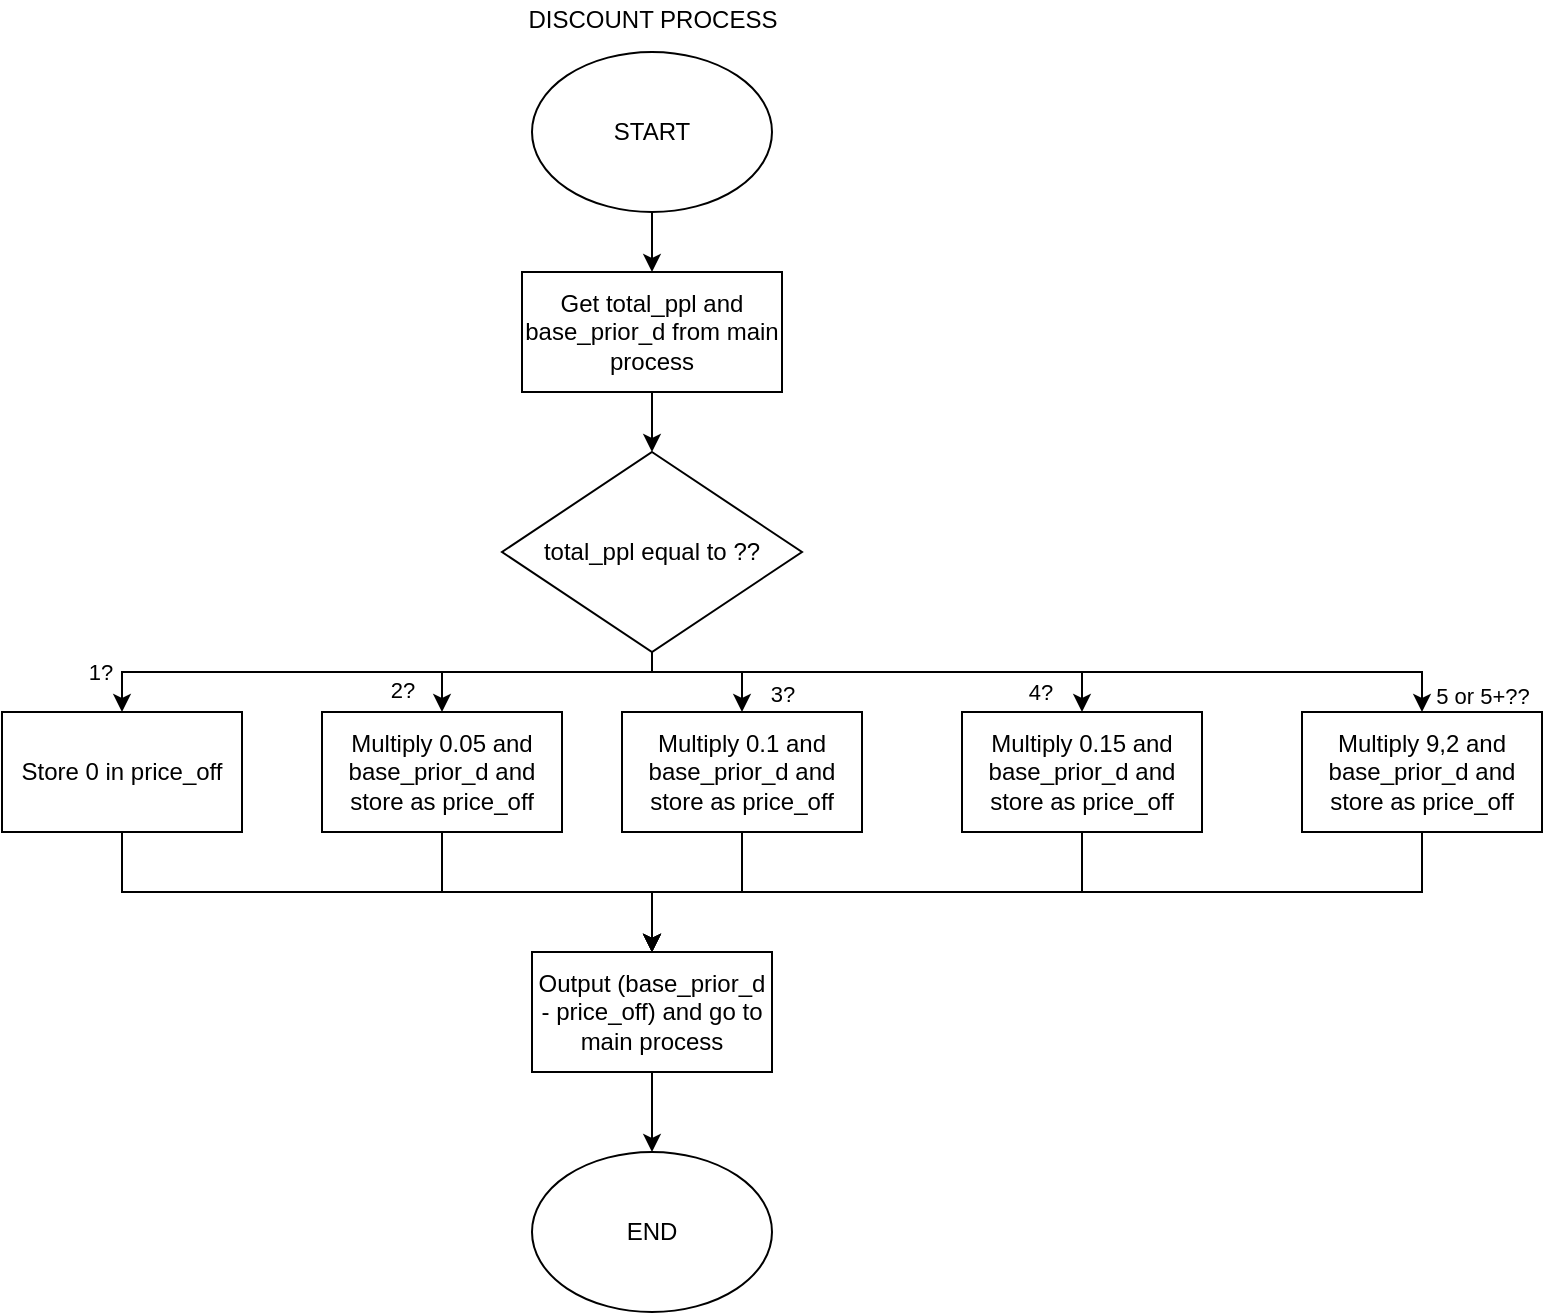 <mxfile version="12.8.1" type="github">
  <diagram id="qDoVXirh6mWsyjujtK-E" name="Page-1">
    <mxGraphModel dx="2170" dy="1125" grid="1" gridSize="10" guides="1" tooltips="1" connect="1" arrows="1" fold="1" page="1" pageScale="1" pageWidth="1169" pageHeight="827" math="0" shadow="0">
      <root>
        <mxCell id="0" />
        <mxCell id="1" parent="0" />
        <mxCell id="WAkQHWm9UDTdCvNa_TQH-12" value="" style="edgeStyle=orthogonalEdgeStyle;rounded=0;orthogonalLoop=1;jettySize=auto;html=1;" edge="1" parent="1" source="WAkQHWm9UDTdCvNa_TQH-2" target="WAkQHWm9UDTdCvNa_TQH-11">
          <mxGeometry relative="1" as="geometry" />
        </mxCell>
        <mxCell id="WAkQHWm9UDTdCvNa_TQH-2" value="Get total_ppl and base_prior_d from main process" style="rounded=0;whiteSpace=wrap;html=1;" vertex="1" parent="1">
          <mxGeometry x="520" y="150" width="130" height="60" as="geometry" />
        </mxCell>
        <mxCell id="WAkQHWm9UDTdCvNa_TQH-5" value="" style="edgeStyle=orthogonalEdgeStyle;rounded=0;orthogonalLoop=1;jettySize=auto;html=1;" edge="1" parent="1" source="WAkQHWm9UDTdCvNa_TQH-6" target="WAkQHWm9UDTdCvNa_TQH-10">
          <mxGeometry relative="1" as="geometry" />
        </mxCell>
        <mxCell id="WAkQHWm9UDTdCvNa_TQH-6" value="Output (base_prior_d - price_off) and go to main process" style="rounded=0;whiteSpace=wrap;html=1;" vertex="1" parent="1">
          <mxGeometry x="525" y="490" width="120" height="60" as="geometry" />
        </mxCell>
        <mxCell id="WAkQHWm9UDTdCvNa_TQH-7" value="DISCOUNT PROCESS" style="text;html=1;align=center;verticalAlign=middle;resizable=0;points=[];autosize=1;" vertex="1" parent="1">
          <mxGeometry x="515" y="14" width="140" height="20" as="geometry" />
        </mxCell>
        <mxCell id="WAkQHWm9UDTdCvNa_TQH-8" value="" style="edgeStyle=orthogonalEdgeStyle;rounded=0;orthogonalLoop=1;jettySize=auto;html=1;" edge="1" parent="1" source="WAkQHWm9UDTdCvNa_TQH-9" target="WAkQHWm9UDTdCvNa_TQH-2">
          <mxGeometry relative="1" as="geometry" />
        </mxCell>
        <mxCell id="WAkQHWm9UDTdCvNa_TQH-9" value="START" style="ellipse;whiteSpace=wrap;html=1;" vertex="1" parent="1">
          <mxGeometry x="525" y="40" width="120" height="80" as="geometry" />
        </mxCell>
        <mxCell id="WAkQHWm9UDTdCvNa_TQH-10" value="END" style="ellipse;whiteSpace=wrap;html=1;" vertex="1" parent="1">
          <mxGeometry x="525" y="590" width="120" height="80" as="geometry" />
        </mxCell>
        <mxCell id="WAkQHWm9UDTdCvNa_TQH-22" value="1?" style="edgeStyle=orthogonalEdgeStyle;rounded=0;orthogonalLoop=1;jettySize=auto;html=1;exitX=0.5;exitY=1;exitDx=0;exitDy=0;entryX=0.5;entryY=0;entryDx=0;entryDy=0;" edge="1" parent="1" source="WAkQHWm9UDTdCvNa_TQH-11" target="WAkQHWm9UDTdCvNa_TQH-15">
          <mxGeometry x="0.864" y="-10" relative="1" as="geometry">
            <Array as="points">
              <mxPoint x="585" y="350" />
              <mxPoint x="320" y="350" />
            </Array>
            <mxPoint x="-1" as="offset" />
          </mxGeometry>
        </mxCell>
        <mxCell id="WAkQHWm9UDTdCvNa_TQH-23" value="2?" style="edgeStyle=orthogonalEdgeStyle;rounded=0;orthogonalLoop=1;jettySize=auto;html=1;exitX=0.5;exitY=1;exitDx=0;exitDy=0;entryX=0.5;entryY=0;entryDx=0;entryDy=0;" edge="1" parent="1" source="WAkQHWm9UDTdCvNa_TQH-11" target="WAkQHWm9UDTdCvNa_TQH-17">
          <mxGeometry x="0.852" y="-20" relative="1" as="geometry">
            <Array as="points">
              <mxPoint x="585" y="350" />
              <mxPoint x="480" y="350" />
            </Array>
            <mxPoint y="-1" as="offset" />
          </mxGeometry>
        </mxCell>
        <mxCell id="WAkQHWm9UDTdCvNa_TQH-24" value="3?" style="edgeStyle=orthogonalEdgeStyle;rounded=0;orthogonalLoop=1;jettySize=auto;html=1;exitX=0.5;exitY=1;exitDx=0;exitDy=0;entryX=0.5;entryY=0;entryDx=0;entryDy=0;" edge="1" parent="1" source="WAkQHWm9UDTdCvNa_TQH-11" target="WAkQHWm9UDTdCvNa_TQH-18">
          <mxGeometry x="0.733" y="20" relative="1" as="geometry">
            <Array as="points">
              <mxPoint x="585" y="350" />
              <mxPoint x="630" y="350" />
            </Array>
            <mxPoint y="1" as="offset" />
          </mxGeometry>
        </mxCell>
        <mxCell id="WAkQHWm9UDTdCvNa_TQH-25" value="4?" style="edgeStyle=orthogonalEdgeStyle;rounded=0;orthogonalLoop=1;jettySize=auto;html=1;exitX=0.5;exitY=1;exitDx=0;exitDy=0;entryX=0.5;entryY=0;entryDx=0;entryDy=0;" edge="1" parent="1" source="WAkQHWm9UDTdCvNa_TQH-11" target="WAkQHWm9UDTdCvNa_TQH-19">
          <mxGeometry x="0.673" y="-10" relative="1" as="geometry">
            <Array as="points">
              <mxPoint x="585" y="350" />
              <mxPoint x="800" y="350" />
            </Array>
            <mxPoint x="-1" as="offset" />
          </mxGeometry>
        </mxCell>
        <mxCell id="WAkQHWm9UDTdCvNa_TQH-27" value="5 or 5+??" style="edgeStyle=orthogonalEdgeStyle;rounded=0;orthogonalLoop=1;jettySize=auto;html=1;exitX=0.5;exitY=1;exitDx=0;exitDy=0;" edge="1" parent="1" source="WAkQHWm9UDTdCvNa_TQH-11" target="WAkQHWm9UDTdCvNa_TQH-20">
          <mxGeometry x="0.954" y="30" relative="1" as="geometry">
            <Array as="points">
              <mxPoint x="585" y="350" />
              <mxPoint x="970" y="350" />
            </Array>
            <mxPoint y="1" as="offset" />
          </mxGeometry>
        </mxCell>
        <mxCell id="WAkQHWm9UDTdCvNa_TQH-11" value="total_ppl equal to ??" style="rhombus;whiteSpace=wrap;html=1;" vertex="1" parent="1">
          <mxGeometry x="510" y="240" width="150" height="100" as="geometry" />
        </mxCell>
        <mxCell id="WAkQHWm9UDTdCvNa_TQH-28" style="edgeStyle=orthogonalEdgeStyle;rounded=0;orthogonalLoop=1;jettySize=auto;html=1;entryX=0.5;entryY=0;entryDx=0;entryDy=0;" edge="1" parent="1" source="WAkQHWm9UDTdCvNa_TQH-15" target="WAkQHWm9UDTdCvNa_TQH-6">
          <mxGeometry relative="1" as="geometry">
            <Array as="points">
              <mxPoint x="320" y="460" />
              <mxPoint x="585" y="460" />
            </Array>
          </mxGeometry>
        </mxCell>
        <mxCell id="WAkQHWm9UDTdCvNa_TQH-15" value="Store 0 in price_off" style="rounded=0;whiteSpace=wrap;html=1;" vertex="1" parent="1">
          <mxGeometry x="260" y="370" width="120" height="60" as="geometry" />
        </mxCell>
        <mxCell id="WAkQHWm9UDTdCvNa_TQH-29" style="edgeStyle=orthogonalEdgeStyle;rounded=0;orthogonalLoop=1;jettySize=auto;html=1;entryX=0.5;entryY=0;entryDx=0;entryDy=0;" edge="1" parent="1" source="WAkQHWm9UDTdCvNa_TQH-17" target="WAkQHWm9UDTdCvNa_TQH-6">
          <mxGeometry relative="1" as="geometry" />
        </mxCell>
        <mxCell id="WAkQHWm9UDTdCvNa_TQH-17" value="Multiply 0.05 and base_prior_d and store as price_off" style="rounded=0;whiteSpace=wrap;html=1;" vertex="1" parent="1">
          <mxGeometry x="420" y="370" width="120" height="60" as="geometry" />
        </mxCell>
        <mxCell id="WAkQHWm9UDTdCvNa_TQH-30" style="edgeStyle=orthogonalEdgeStyle;rounded=0;orthogonalLoop=1;jettySize=auto;html=1;entryX=0.5;entryY=0;entryDx=0;entryDy=0;" edge="1" parent="1" source="WAkQHWm9UDTdCvNa_TQH-18" target="WAkQHWm9UDTdCvNa_TQH-6">
          <mxGeometry relative="1" as="geometry" />
        </mxCell>
        <mxCell id="WAkQHWm9UDTdCvNa_TQH-18" value="Multiply 0.1 and base_prior_d and store as price_off" style="rounded=0;whiteSpace=wrap;html=1;" vertex="1" parent="1">
          <mxGeometry x="570" y="370" width="120" height="60" as="geometry" />
        </mxCell>
        <mxCell id="WAkQHWm9UDTdCvNa_TQH-31" style="edgeStyle=orthogonalEdgeStyle;rounded=0;orthogonalLoop=1;jettySize=auto;html=1;entryX=0.5;entryY=0;entryDx=0;entryDy=0;" edge="1" parent="1" source="WAkQHWm9UDTdCvNa_TQH-19" target="WAkQHWm9UDTdCvNa_TQH-6">
          <mxGeometry relative="1" as="geometry">
            <Array as="points">
              <mxPoint x="800" y="460" />
              <mxPoint x="585" y="460" />
            </Array>
          </mxGeometry>
        </mxCell>
        <mxCell id="WAkQHWm9UDTdCvNa_TQH-19" value="Multiply 0.15 and base_prior_d and store as price_off" style="rounded=0;whiteSpace=wrap;html=1;" vertex="1" parent="1">
          <mxGeometry x="740" y="370" width="120" height="60" as="geometry" />
        </mxCell>
        <mxCell id="WAkQHWm9UDTdCvNa_TQH-32" style="edgeStyle=orthogonalEdgeStyle;rounded=0;orthogonalLoop=1;jettySize=auto;html=1;entryX=0.5;entryY=0;entryDx=0;entryDy=0;" edge="1" parent="1" source="WAkQHWm9UDTdCvNa_TQH-20" target="WAkQHWm9UDTdCvNa_TQH-6">
          <mxGeometry relative="1" as="geometry">
            <Array as="points">
              <mxPoint x="970" y="460" />
              <mxPoint x="585" y="460" />
            </Array>
          </mxGeometry>
        </mxCell>
        <mxCell id="WAkQHWm9UDTdCvNa_TQH-20" value="Multiply 9,2 and base_prior_d and store as price_off" style="rounded=0;whiteSpace=wrap;html=1;" vertex="1" parent="1">
          <mxGeometry x="910" y="370" width="120" height="60" as="geometry" />
        </mxCell>
      </root>
    </mxGraphModel>
  </diagram>
</mxfile>
